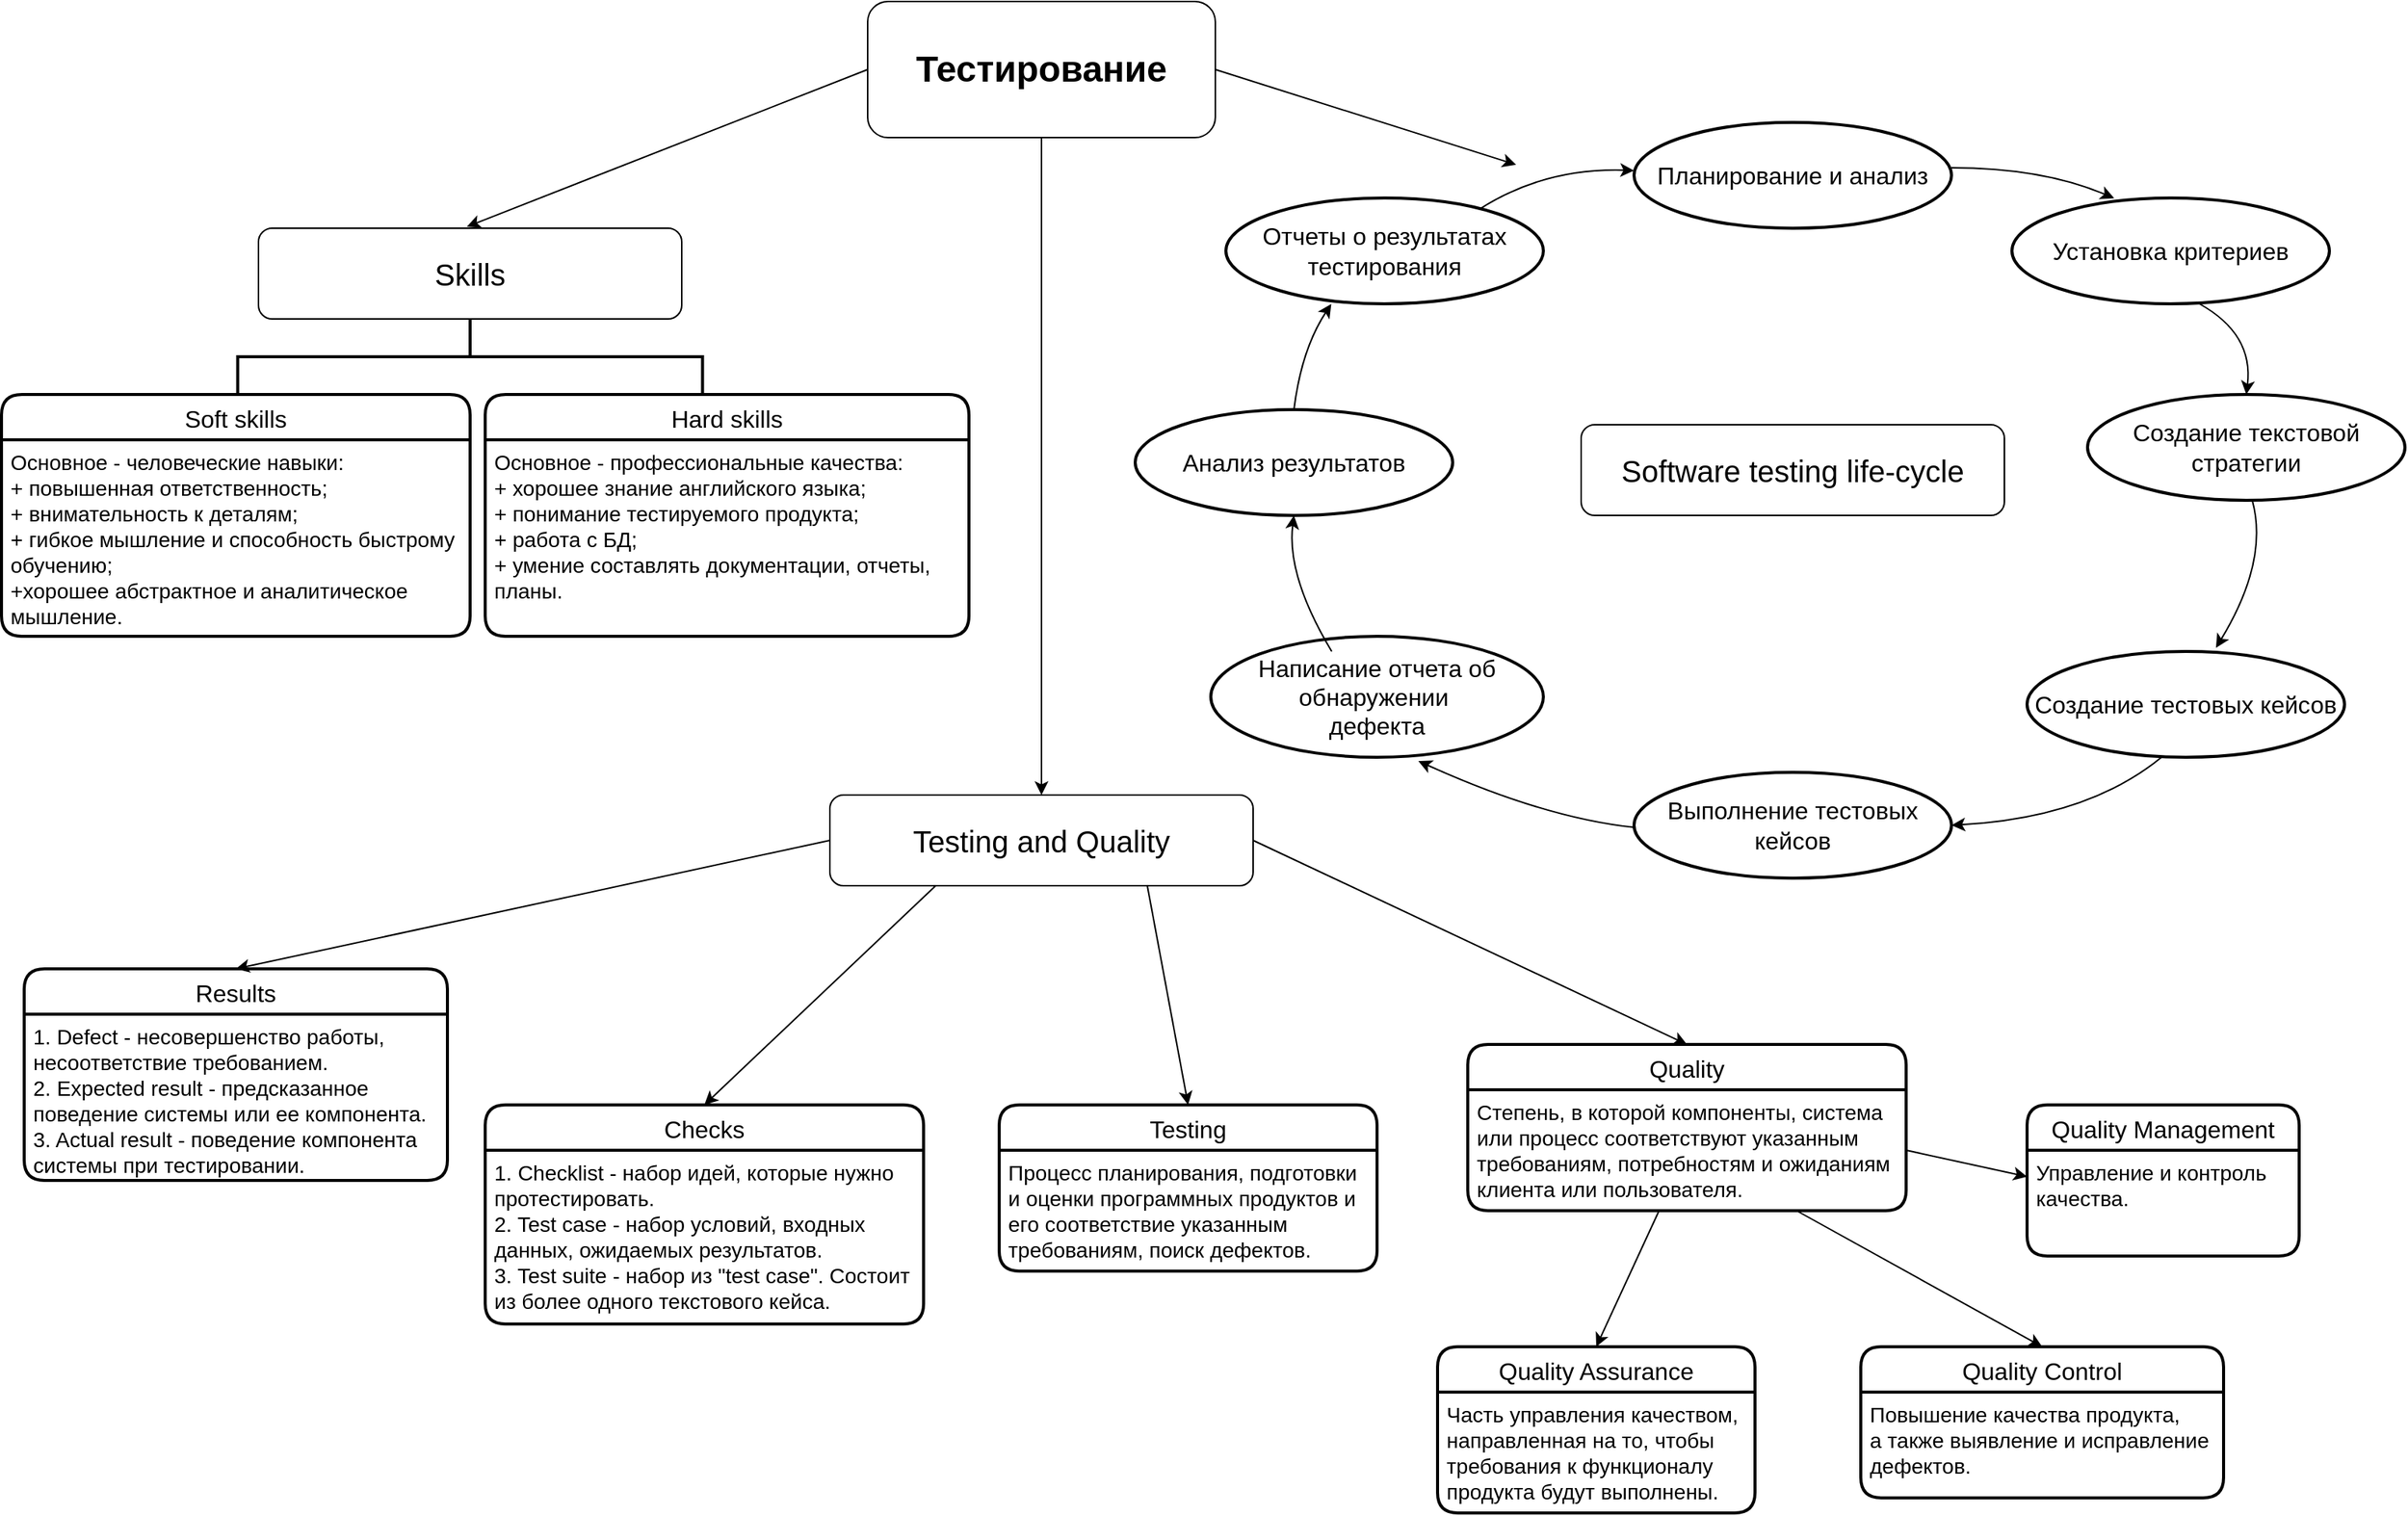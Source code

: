 <mxfile version="14.3.0" type="github">
  <diagram id="xAg9NidPO8V7DdGdZRjx" name="Page-1">
    <mxGraphModel dx="1038" dy="548" grid="0" gridSize="10" guides="1" tooltips="1" connect="1" arrows="1" fold="1" page="1" pageScale="1" pageWidth="1654" pageHeight="1169" math="0" shadow="0">
      <root>
        <object label="" id="0">
          <mxCell />
        </object>
        <mxCell id="1" parent="0" />
        <mxCell id="QrxmrUiC0J_Cw40STUVT-1" value="&lt;font style=&quot;font-size: 24px&quot;&gt;&lt;b&gt;Тестирование&lt;/b&gt;&lt;/font&gt;" style="rounded=1;whiteSpace=wrap;html=1;" parent="1" vertex="1">
          <mxGeometry x="633" y="30" width="230" height="90" as="geometry" />
        </mxCell>
        <mxCell id="BBnHoBo3eMEKf9rqGDU8-16" style="edgeStyle=orthogonalEdgeStyle;rounded=0;orthogonalLoop=1;jettySize=auto;html=1;exitX=0.75;exitY=0;exitDx=0;exitDy=0;fontSize=14;" edge="1" parent="1" source="QrxmrUiC0J_Cw40STUVT-2">
          <mxGeometry relative="1" as="geometry">
            <mxPoint x="440" y="179.667" as="targetPoint" />
          </mxGeometry>
        </mxCell>
        <mxCell id="QrxmrUiC0J_Cw40STUVT-2" value="&lt;font style=&quot;font-size: 20px;&quot;&gt;Skills&lt;/font&gt;" style="rounded=1;whiteSpace=wrap;html=1;fontSize=20;" parent="1" vertex="1">
          <mxGeometry x="230" y="180" width="280" height="60" as="geometry" />
        </mxCell>
        <mxCell id="zxv5agYtu_2K9ZOUmvWI-2" value="" style="strokeWidth=2;html=1;shape=mxgraph.flowchart.annotation_2;align=left;labelPosition=right;pointerEvents=1;direction=south;fontSize=20;" parent="1" vertex="1">
          <mxGeometry x="216.25" y="240" width="307.5" height="50" as="geometry" />
        </mxCell>
        <mxCell id="zxv5agYtu_2K9ZOUmvWI-9" value="Soft skills" style="swimlane;childLayout=stackLayout;horizontal=1;startSize=30;horizontalStack=0;rounded=1;fontSize=16;fontStyle=0;strokeWidth=2;resizeParent=0;resizeLast=1;shadow=0;dashed=0;align=center;" parent="1" vertex="1">
          <mxGeometry x="60" y="290" width="310" height="160" as="geometry" />
        </mxCell>
        <mxCell id="zxv5agYtu_2K9ZOUmvWI-10" value="Основное - человеческие навыки:&#xa;+ повышенная ответственность;&#xa;+ внимательность к деталям;&#xa;+ гибкое мышление и способность быстрому &#xa;обучению;&#xa;+хорошее абстрактное и аналитическое&#xa;мышление." style="align=left;strokeColor=none;fillColor=none;spacingLeft=4;fontSize=14;verticalAlign=top;resizable=0;rotatable=0;part=1;" parent="zxv5agYtu_2K9ZOUmvWI-9" vertex="1">
          <mxGeometry y="30" width="310" height="130" as="geometry" />
        </mxCell>
        <mxCell id="zxv5agYtu_2K9ZOUmvWI-11" value="Hard skills" style="swimlane;childLayout=stackLayout;horizontal=1;startSize=30;horizontalStack=0;rounded=1;fontSize=16;fontStyle=0;strokeWidth=2;resizeParent=0;resizeLast=1;shadow=0;dashed=0;align=center;" parent="1" vertex="1">
          <mxGeometry x="380" y="290" width="320" height="160" as="geometry" />
        </mxCell>
        <mxCell id="zxv5agYtu_2K9ZOUmvWI-12" value="Основное - профессиональные качества:&#xa;+ хорошее знание английского языка;&#xa;+ понимание тестируемого продукта;&#xa;+ работа с БД;&#xa;+ умение составлять документации, отчеты, &#xa;планы.&#xa;" style="align=left;strokeColor=none;fillColor=none;spacingLeft=4;fontSize=14;verticalAlign=top;resizable=0;rotatable=0;part=1;" parent="zxv5agYtu_2K9ZOUmvWI-11" vertex="1">
          <mxGeometry y="30" width="320" height="130" as="geometry" />
        </mxCell>
        <mxCell id="zxv5agYtu_2K9ZOUmvWI-15" value="" style="curved=1;endArrow=classic;html=1;exitX=0.796;exitY=0.111;exitDx=0;exitDy=0;exitPerimeter=0;" parent="1" source="zxv5agYtu_2K9ZOUmvWI-22" target="zxv5agYtu_2K9ZOUmvWI-17" edge="1">
          <mxGeometry width="50" height="50" relative="1" as="geometry">
            <mxPoint x="1040" y="160" as="sourcePoint" />
            <mxPoint x="1130" y="140" as="targetPoint" />
            <Array as="points">
              <mxPoint x="1080" y="140" />
            </Array>
          </mxGeometry>
        </mxCell>
        <mxCell id="zxv5agYtu_2K9ZOUmvWI-17" value="&lt;font style=&quot;font-size: 16px&quot;&gt;Планирование и анализ&lt;/font&gt;" style="strokeWidth=2;html=1;shape=mxgraph.flowchart.start_1;whiteSpace=wrap;" parent="1" vertex="1">
          <mxGeometry x="1140" y="110" width="210" height="70" as="geometry" />
        </mxCell>
        <mxCell id="zxv5agYtu_2K9ZOUmvWI-18" value="Выполнение тестовых кейсов" style="strokeWidth=2;html=1;shape=mxgraph.flowchart.start_1;whiteSpace=wrap;fontSize=16;" parent="1" vertex="1">
          <mxGeometry x="1140" y="540" width="210" height="70" as="geometry" />
        </mxCell>
        <mxCell id="zxv5agYtu_2K9ZOUmvWI-19" value="&lt;font style=&quot;font-size: 16px&quot;&gt;Создание текстовой стратегии&lt;/font&gt;" style="strokeWidth=2;html=1;shape=mxgraph.flowchart.start_1;whiteSpace=wrap;" parent="1" vertex="1">
          <mxGeometry x="1440" y="290" width="210" height="70" as="geometry" />
        </mxCell>
        <mxCell id="zxv5agYtu_2K9ZOUmvWI-20" value="&lt;font style=&quot;font-size: 16px&quot;&gt;Установка критериев&lt;/font&gt;" style="strokeWidth=2;html=1;shape=mxgraph.flowchart.start_1;whiteSpace=wrap;" parent="1" vertex="1">
          <mxGeometry x="1390" y="160" width="210" height="70" as="geometry" />
        </mxCell>
        <mxCell id="zxv5agYtu_2K9ZOUmvWI-21" value="&lt;font style=&quot;font-size: 16px&quot;&gt;Создание тестовых кейсов&lt;/font&gt;" style="strokeWidth=2;html=1;shape=mxgraph.flowchart.start_1;whiteSpace=wrap;" parent="1" vertex="1">
          <mxGeometry x="1400" y="460" width="210" height="70" as="geometry" />
        </mxCell>
        <mxCell id="zxv5agYtu_2K9ZOUmvWI-22" value="&lt;font style=&quot;font-size: 16px&quot;&gt;Отчеты о результатах&lt;br&gt;тестирования&lt;/font&gt;" style="strokeWidth=2;html=1;shape=mxgraph.flowchart.start_1;whiteSpace=wrap;" parent="1" vertex="1">
          <mxGeometry x="870" y="160" width="210" height="70" as="geometry" />
        </mxCell>
        <mxCell id="zxv5agYtu_2K9ZOUmvWI-23" value="Анализ результатов" style="strokeWidth=2;html=1;shape=mxgraph.flowchart.start_1;whiteSpace=wrap;fontSize=16;" parent="1" vertex="1">
          <mxGeometry x="810" y="300" width="210" height="70" as="geometry" />
        </mxCell>
        <mxCell id="zxv5agYtu_2K9ZOUmvWI-24" value="&lt;font style=&quot;font-size: 16px&quot;&gt;Написание отчета об обнаружении&amp;nbsp;&lt;br&gt;дефекта&lt;/font&gt;" style="strokeWidth=2;html=1;shape=mxgraph.flowchart.start_1;whiteSpace=wrap;" parent="1" vertex="1">
          <mxGeometry x="860" y="450" width="220" height="80" as="geometry" />
        </mxCell>
        <mxCell id="zxv5agYtu_2K9ZOUmvWI-28" value="" style="curved=1;endArrow=classic;html=1;exitX=0.443;exitY=-0.001;exitDx=0;exitDy=0;exitPerimeter=0;entryX=0.624;entryY=1.031;entryDx=0;entryDy=0;entryPerimeter=0;" parent="1" target="zxv5agYtu_2K9ZOUmvWI-24" edge="1">
          <mxGeometry width="50" height="50" relative="1" as="geometry">
            <mxPoint x="1140" y="576.43" as="sourcePoint" />
            <mxPoint x="1100.79" y="490" as="targetPoint" />
            <Array as="points">
              <mxPoint x="1080" y="570" />
            </Array>
          </mxGeometry>
        </mxCell>
        <mxCell id="zxv5agYtu_2K9ZOUmvWI-29" value="" style="curved=1;endArrow=classic;html=1;exitX=0.443;exitY=-0.001;exitDx=0;exitDy=0;exitPerimeter=0;entryX=1;entryY=0.5;entryDx=0;entryDy=0;entryPerimeter=0;" parent="1" target="zxv5agYtu_2K9ZOUmvWI-18" edge="1">
          <mxGeometry width="50" height="50" relative="1" as="geometry">
            <mxPoint x="1488.96" y="530.0" as="sourcePoint" />
            <mxPoint x="1350.0" y="485.74" as="targetPoint" />
            <Array as="points">
              <mxPoint x="1440" y="570" />
            </Array>
          </mxGeometry>
        </mxCell>
        <mxCell id="zxv5agYtu_2K9ZOUmvWI-30" value="" style="curved=1;endArrow=classic;html=1;exitX=0.443;exitY=-0.001;exitDx=0;exitDy=0;exitPerimeter=0;entryX=0.595;entryY=-0.034;entryDx=0;entryDy=0;entryPerimeter=0;" parent="1" target="zxv5agYtu_2K9ZOUmvWI-21" edge="1">
          <mxGeometry width="50" height="50" relative="1" as="geometry">
            <mxPoint x="1548.96" y="360.0" as="sourcePoint" />
            <mxPoint x="1410" y="405" as="targetPoint" />
            <Array as="points">
              <mxPoint x="1560" y="400" />
            </Array>
          </mxGeometry>
        </mxCell>
        <mxCell id="zxv5agYtu_2K9ZOUmvWI-31" value="" style="curved=1;endArrow=classic;html=1;exitX=0.443;exitY=-0.001;exitDx=0;exitDy=0;exitPerimeter=0;entryX=0.5;entryY=0;entryDx=0;entryDy=0;entryPerimeter=0;" parent="1" target="zxv5agYtu_2K9ZOUmvWI-19" edge="1">
          <mxGeometry width="50" height="50" relative="1" as="geometry">
            <mxPoint x="1514.01" y="230.0" as="sourcePoint" />
            <mxPoint x="1490.0" y="327.62" as="targetPoint" />
            <Array as="points">
              <mxPoint x="1550" y="250" />
            </Array>
          </mxGeometry>
        </mxCell>
        <mxCell id="zxv5agYtu_2K9ZOUmvWI-32" value="" style="curved=1;endArrow=classic;html=1;exitX=0.443;exitY=-0.001;exitDx=0;exitDy=0;exitPerimeter=0;entryX=0.322;entryY=0.002;entryDx=0;entryDy=0;entryPerimeter=0;" parent="1" target="zxv5agYtu_2K9ZOUmvWI-20" edge="1">
          <mxGeometry width="50" height="50" relative="1" as="geometry">
            <mxPoint x="1350.0" y="140.0" as="sourcePoint" />
            <mxPoint x="1380.99" y="200" as="targetPoint" />
            <Array as="points">
              <mxPoint x="1410" y="140" />
            </Array>
          </mxGeometry>
        </mxCell>
        <mxCell id="zxv5agYtu_2K9ZOUmvWI-34" value="" style="curved=1;endArrow=classic;html=1;exitX=0.796;exitY=0.111;exitDx=0;exitDy=0;exitPerimeter=0;entryX=0.5;entryY=1;entryDx=0;entryDy=0;entryPerimeter=0;" parent="1" target="zxv5agYtu_2K9ZOUmvWI-23" edge="1">
          <mxGeometry width="50" height="50" relative="1" as="geometry">
            <mxPoint x="940.0" y="460" as="sourcePoint" />
            <mxPoint x="1042.84" y="434.048" as="targetPoint" />
            <Array as="points">
              <mxPoint x="910" y="410" />
            </Array>
          </mxGeometry>
        </mxCell>
        <mxCell id="zxv5agYtu_2K9ZOUmvWI-35" value="" style="curved=1;endArrow=classic;html=1;exitX=0.5;exitY=0;exitDx=0;exitDy=0;exitPerimeter=0;entryX=0.332;entryY=1.002;entryDx=0;entryDy=0;entryPerimeter=0;" parent="1" source="zxv5agYtu_2K9ZOUmvWI-23" target="zxv5agYtu_2K9ZOUmvWI-22" edge="1">
          <mxGeometry width="50" height="50" relative="1" as="geometry">
            <mxPoint x="910.0" y="300" as="sourcePoint" />
            <mxPoint x="1012.84" y="274.048" as="targetPoint" />
            <Array as="points">
              <mxPoint x="920" y="260" />
            </Array>
          </mxGeometry>
        </mxCell>
        <mxCell id="zxv5agYtu_2K9ZOUmvWI-37" value="&lt;font style=&quot;font-size: 20px;&quot;&gt;Software testing life-cycle&lt;/font&gt;" style="rounded=1;whiteSpace=wrap;html=1;fontSize=20;" parent="1" vertex="1">
          <mxGeometry x="1105" y="310" width="280" height="60" as="geometry" />
        </mxCell>
        <mxCell id="zxv5agYtu_2K9ZOUmvWI-38" value="&lt;font style=&quot;font-size: 20px;&quot;&gt;Testing and Quality&lt;/font&gt;" style="rounded=1;whiteSpace=wrap;html=1;fontSize=20;" parent="1" vertex="1">
          <mxGeometry x="608" y="555" width="280" height="60" as="geometry" />
        </mxCell>
        <mxCell id="zxv5agYtu_2K9ZOUmvWI-39" value="Quality" style="swimlane;childLayout=stackLayout;horizontal=1;startSize=30;horizontalStack=0;rounded=1;fontSize=16;fontStyle=0;strokeWidth=2;resizeParent=0;resizeLast=1;shadow=0;dashed=0;align=center;" parent="1" vertex="1">
          <mxGeometry x="1030" y="720" width="290" height="110" as="geometry" />
        </mxCell>
        <mxCell id="zxv5agYtu_2K9ZOUmvWI-40" value="Степень, в которой компоненты, система&#xa;или процесс соответствуют указанным &#xa;требованиям, потребностям и ожиданиям&#xa;клиента или пользователя." style="align=left;strokeColor=none;fillColor=none;spacingLeft=4;fontSize=14;verticalAlign=top;resizable=0;rotatable=0;part=1;" parent="zxv5agYtu_2K9ZOUmvWI-39" vertex="1">
          <mxGeometry y="30" width="290" height="80" as="geometry" />
        </mxCell>
        <mxCell id="zxv5agYtu_2K9ZOUmvWI-52" value="Quality Management" style="swimlane;childLayout=stackLayout;horizontal=1;startSize=30;horizontalStack=0;rounded=1;fontSize=16;fontStyle=0;strokeWidth=2;resizeParent=0;resizeLast=1;shadow=0;dashed=0;align=center;" parent="1" vertex="1">
          <mxGeometry x="1400" y="760" width="180" height="100" as="geometry" />
        </mxCell>
        <mxCell id="zxv5agYtu_2K9ZOUmvWI-53" value="Управление и контроль &#xa;качества." style="align=left;strokeColor=none;fillColor=none;spacingLeft=4;fontSize=14;verticalAlign=top;resizable=0;rotatable=0;part=1;" parent="zxv5agYtu_2K9ZOUmvWI-52" vertex="1">
          <mxGeometry y="30" width="180" height="70" as="geometry" />
        </mxCell>
        <mxCell id="zxv5agYtu_2K9ZOUmvWI-54" value="Quality Assurance" style="swimlane;childLayout=stackLayout;horizontal=1;startSize=30;horizontalStack=0;rounded=1;fontSize=16;fontStyle=0;strokeWidth=2;resizeParent=0;resizeLast=1;shadow=0;dashed=0;align=center;" parent="1" vertex="1">
          <mxGeometry x="1010" y="920" width="210" height="110" as="geometry" />
        </mxCell>
        <mxCell id="zxv5agYtu_2K9ZOUmvWI-55" value="Часть управления качеством, &#xa;направленная на то, чтобы &#xa;требования к функционалу &#xa;продукта будут выполнены." style="align=left;strokeColor=none;fillColor=none;spacingLeft=4;fontSize=14;verticalAlign=top;resizable=0;rotatable=0;part=1;" parent="zxv5agYtu_2K9ZOUmvWI-54" vertex="1">
          <mxGeometry y="30" width="210" height="80" as="geometry" />
        </mxCell>
        <mxCell id="zxv5agYtu_2K9ZOUmvWI-56" value="Quality Control" style="swimlane;childLayout=stackLayout;horizontal=1;startSize=30;horizontalStack=0;rounded=1;fontSize=16;fontStyle=0;strokeWidth=2;resizeParent=0;resizeLast=1;shadow=0;dashed=0;align=center;" parent="1" vertex="1">
          <mxGeometry x="1290" y="920" width="240" height="100" as="geometry" />
        </mxCell>
        <mxCell id="zxv5agYtu_2K9ZOUmvWI-57" value="Повышение качества продукта, &#xa;а также выявление и исправление &#xa;дефектов." style="align=left;strokeColor=none;fillColor=none;spacingLeft=4;fontSize=14;verticalAlign=top;resizable=0;rotatable=0;part=1;" parent="zxv5agYtu_2K9ZOUmvWI-56" vertex="1">
          <mxGeometry y="30" width="240" height="70" as="geometry" />
        </mxCell>
        <mxCell id="zxv5agYtu_2K9ZOUmvWI-58" value="Results" style="swimlane;childLayout=stackLayout;horizontal=1;startSize=30;horizontalStack=0;rounded=1;fontSize=16;fontStyle=0;strokeWidth=2;resizeParent=0;resizeLast=1;shadow=0;dashed=0;align=center;" parent="1" vertex="1">
          <mxGeometry x="75" y="670" width="280" height="140" as="geometry" />
        </mxCell>
        <mxCell id="zxv5agYtu_2K9ZOUmvWI-59" value="1. Defect - несовершенство работы,&#xa;несоответствие требованием.&#xa;2. Expected result - предсказанное &#xa;поведение системы или ее компонента. &#xa;3. Actual result - поведение компонента &#xa;системы при тестировании." style="align=left;strokeColor=none;fillColor=none;spacingLeft=4;fontSize=14;verticalAlign=top;resizable=0;rotatable=0;part=1;" parent="zxv5agYtu_2K9ZOUmvWI-58" vertex="1">
          <mxGeometry y="30" width="280" height="110" as="geometry" />
        </mxCell>
        <mxCell id="zxv5agYtu_2K9ZOUmvWI-61" value="Checks" style="swimlane;childLayout=stackLayout;horizontal=1;startSize=30;horizontalStack=0;rounded=1;fontSize=16;fontStyle=0;strokeWidth=2;resizeParent=0;resizeLast=1;shadow=0;dashed=0;align=center;" parent="1" vertex="1">
          <mxGeometry x="380" y="760" width="290" height="145" as="geometry" />
        </mxCell>
        <mxCell id="zxv5agYtu_2K9ZOUmvWI-62" value="1. Checklist - набор идей, которые нужно &#xa;протестировать.&#xa;2. Test case - набор условий, входных &#xa;данных, ожидаемых результатов.&#xa;3. Test suite - набор из &quot;test case&quot;. Состоит &#xa;из более одного текстового кейса." style="align=left;strokeColor=none;fillColor=none;spacingLeft=4;fontSize=14;verticalAlign=top;resizable=0;rotatable=0;part=1;" parent="zxv5agYtu_2K9ZOUmvWI-61" vertex="1">
          <mxGeometry y="30" width="290" height="115" as="geometry" />
        </mxCell>
        <mxCell id="zxv5agYtu_2K9ZOUmvWI-63" value="Testing" style="swimlane;childLayout=stackLayout;horizontal=1;startSize=30;horizontalStack=0;rounded=1;fontSize=16;fontStyle=0;strokeWidth=2;resizeParent=0;resizeLast=1;shadow=0;dashed=0;align=center;" parent="1" vertex="1">
          <mxGeometry x="720" y="760" width="250" height="110" as="geometry" />
        </mxCell>
        <mxCell id="zxv5agYtu_2K9ZOUmvWI-64" value="Процесс планирования, подготовки&#xa;и оценки программных продуктов и &#xa;его соответствие указанным&#xa;требованиям, поиск дефектов.&#xa;" style="align=left;strokeColor=none;fillColor=none;spacingLeft=4;fontSize=14;verticalAlign=top;resizable=0;rotatable=0;part=1;" parent="zxv5agYtu_2K9ZOUmvWI-63" vertex="1">
          <mxGeometry y="30" width="250" height="80" as="geometry" />
        </mxCell>
        <mxCell id="BBnHoBo3eMEKf9rqGDU8-7" value="" style="endArrow=classic;html=1;fontSize=14;exitX=0;exitY=0.5;exitDx=0;exitDy=0;entryX=0.5;entryY=0;entryDx=0;entryDy=0;" edge="1" parent="1" source="zxv5agYtu_2K9ZOUmvWI-38" target="zxv5agYtu_2K9ZOUmvWI-58">
          <mxGeometry width="50" height="50" relative="1" as="geometry">
            <mxPoint x="500" y="600" as="sourcePoint" />
            <mxPoint x="450" y="630" as="targetPoint" />
          </mxGeometry>
        </mxCell>
        <mxCell id="BBnHoBo3eMEKf9rqGDU8-8" value="" style="endArrow=classic;html=1;fontSize=14;entryX=0.5;entryY=0;entryDx=0;entryDy=0;exitX=0.25;exitY=1;exitDx=0;exitDy=0;" edge="1" parent="1" source="zxv5agYtu_2K9ZOUmvWI-38" target="zxv5agYtu_2K9ZOUmvWI-61">
          <mxGeometry width="50" height="50" relative="1" as="geometry">
            <mxPoint x="620" y="640" as="sourcePoint" />
            <mxPoint x="630" y="780" as="targetPoint" />
          </mxGeometry>
        </mxCell>
        <mxCell id="BBnHoBo3eMEKf9rqGDU8-9" value="" style="endArrow=classic;html=1;fontSize=14;entryX=0.5;entryY=0;entryDx=0;entryDy=0;exitX=0.75;exitY=1;exitDx=0;exitDy=0;" edge="1" parent="1" source="zxv5agYtu_2K9ZOUmvWI-38" target="zxv5agYtu_2K9ZOUmvWI-63">
          <mxGeometry width="50" height="50" relative="1" as="geometry">
            <mxPoint x="700" y="620" as="sourcePoint" />
            <mxPoint x="605" y="760" as="targetPoint" />
          </mxGeometry>
        </mxCell>
        <mxCell id="BBnHoBo3eMEKf9rqGDU8-11" value="" style="endArrow=classic;html=1;fontSize=14;entryX=0.5;entryY=0;entryDx=0;entryDy=0;exitX=1;exitY=0.5;exitDx=0;exitDy=0;" edge="1" parent="1" source="zxv5agYtu_2K9ZOUmvWI-38" target="zxv5agYtu_2K9ZOUmvWI-39">
          <mxGeometry width="50" height="50" relative="1" as="geometry">
            <mxPoint x="830" y="585" as="sourcePoint" />
            <mxPoint x="975" y="725" as="targetPoint" />
          </mxGeometry>
        </mxCell>
        <mxCell id="BBnHoBo3eMEKf9rqGDU8-12" value="" style="endArrow=classic;html=1;fontSize=14;entryX=0.5;entryY=0;entryDx=0;entryDy=0;" edge="1" parent="1" source="zxv5agYtu_2K9ZOUmvWI-40" target="zxv5agYtu_2K9ZOUmvWI-54">
          <mxGeometry width="50" height="50" relative="1" as="geometry">
            <mxPoint x="1210" y="860" as="sourcePoint" />
            <mxPoint x="1260" y="810" as="targetPoint" />
          </mxGeometry>
        </mxCell>
        <mxCell id="BBnHoBo3eMEKf9rqGDU8-13" value="" style="endArrow=classic;html=1;fontSize=14;entryX=0.5;entryY=0;entryDx=0;entryDy=0;exitX=0.75;exitY=1;exitDx=0;exitDy=0;" edge="1" parent="1" source="zxv5agYtu_2K9ZOUmvWI-40" target="zxv5agYtu_2K9ZOUmvWI-56">
          <mxGeometry width="50" height="50" relative="1" as="geometry">
            <mxPoint x="1270" y="840" as="sourcePoint" />
            <mxPoint x="1210" y="930" as="targetPoint" />
          </mxGeometry>
        </mxCell>
        <mxCell id="BBnHoBo3eMEKf9rqGDU8-14" value="" style="endArrow=classic;html=1;fontSize=14;entryX=0;entryY=0.25;entryDx=0;entryDy=0;exitX=1;exitY=0.5;exitDx=0;exitDy=0;" edge="1" parent="1" source="zxv5agYtu_2K9ZOUmvWI-40" target="zxv5agYtu_2K9ZOUmvWI-53">
          <mxGeometry width="50" height="50" relative="1" as="geometry">
            <mxPoint x="1350" y="740" as="sourcePoint" />
            <mxPoint x="1400" y="690" as="targetPoint" />
          </mxGeometry>
        </mxCell>
        <mxCell id="BBnHoBo3eMEKf9rqGDU8-15" value="" style="endArrow=classic;html=1;fontSize=14;exitX=0;exitY=0.5;exitDx=0;exitDy=0;entryX=-1.22;entryY=0.507;entryDx=0;entryDy=0;entryPerimeter=0;" edge="1" parent="1" source="QrxmrUiC0J_Cw40STUVT-1" target="zxv5agYtu_2K9ZOUmvWI-2">
          <mxGeometry width="50" height="50" relative="1" as="geometry">
            <mxPoint x="614" y="72" as="sourcePoint" />
            <mxPoint x="434" y="179" as="targetPoint" />
          </mxGeometry>
        </mxCell>
        <mxCell id="BBnHoBo3eMEKf9rqGDU8-18" value="" style="endArrow=classic;html=1;fontSize=14;exitX=0.5;exitY=1;exitDx=0;exitDy=0;" edge="1" parent="1" source="QrxmrUiC0J_Cw40STUVT-1" target="zxv5agYtu_2K9ZOUmvWI-38">
          <mxGeometry width="50" height="50" relative="1" as="geometry">
            <mxPoint x="705" y="216" as="sourcePoint" />
            <mxPoint x="745" y="273" as="targetPoint" />
          </mxGeometry>
        </mxCell>
        <mxCell id="BBnHoBo3eMEKf9rqGDU8-19" value="" style="endArrow=classic;html=1;fontSize=14;exitX=1;exitY=0.5;exitDx=0;exitDy=0;" edge="1" parent="1" source="QrxmrUiC0J_Cw40STUVT-1">
          <mxGeometry width="50" height="50" relative="1" as="geometry">
            <mxPoint x="938" y="132" as="sourcePoint" />
            <mxPoint x="1062" y="138" as="targetPoint" />
          </mxGeometry>
        </mxCell>
      </root>
    </mxGraphModel>
  </diagram>
</mxfile>

